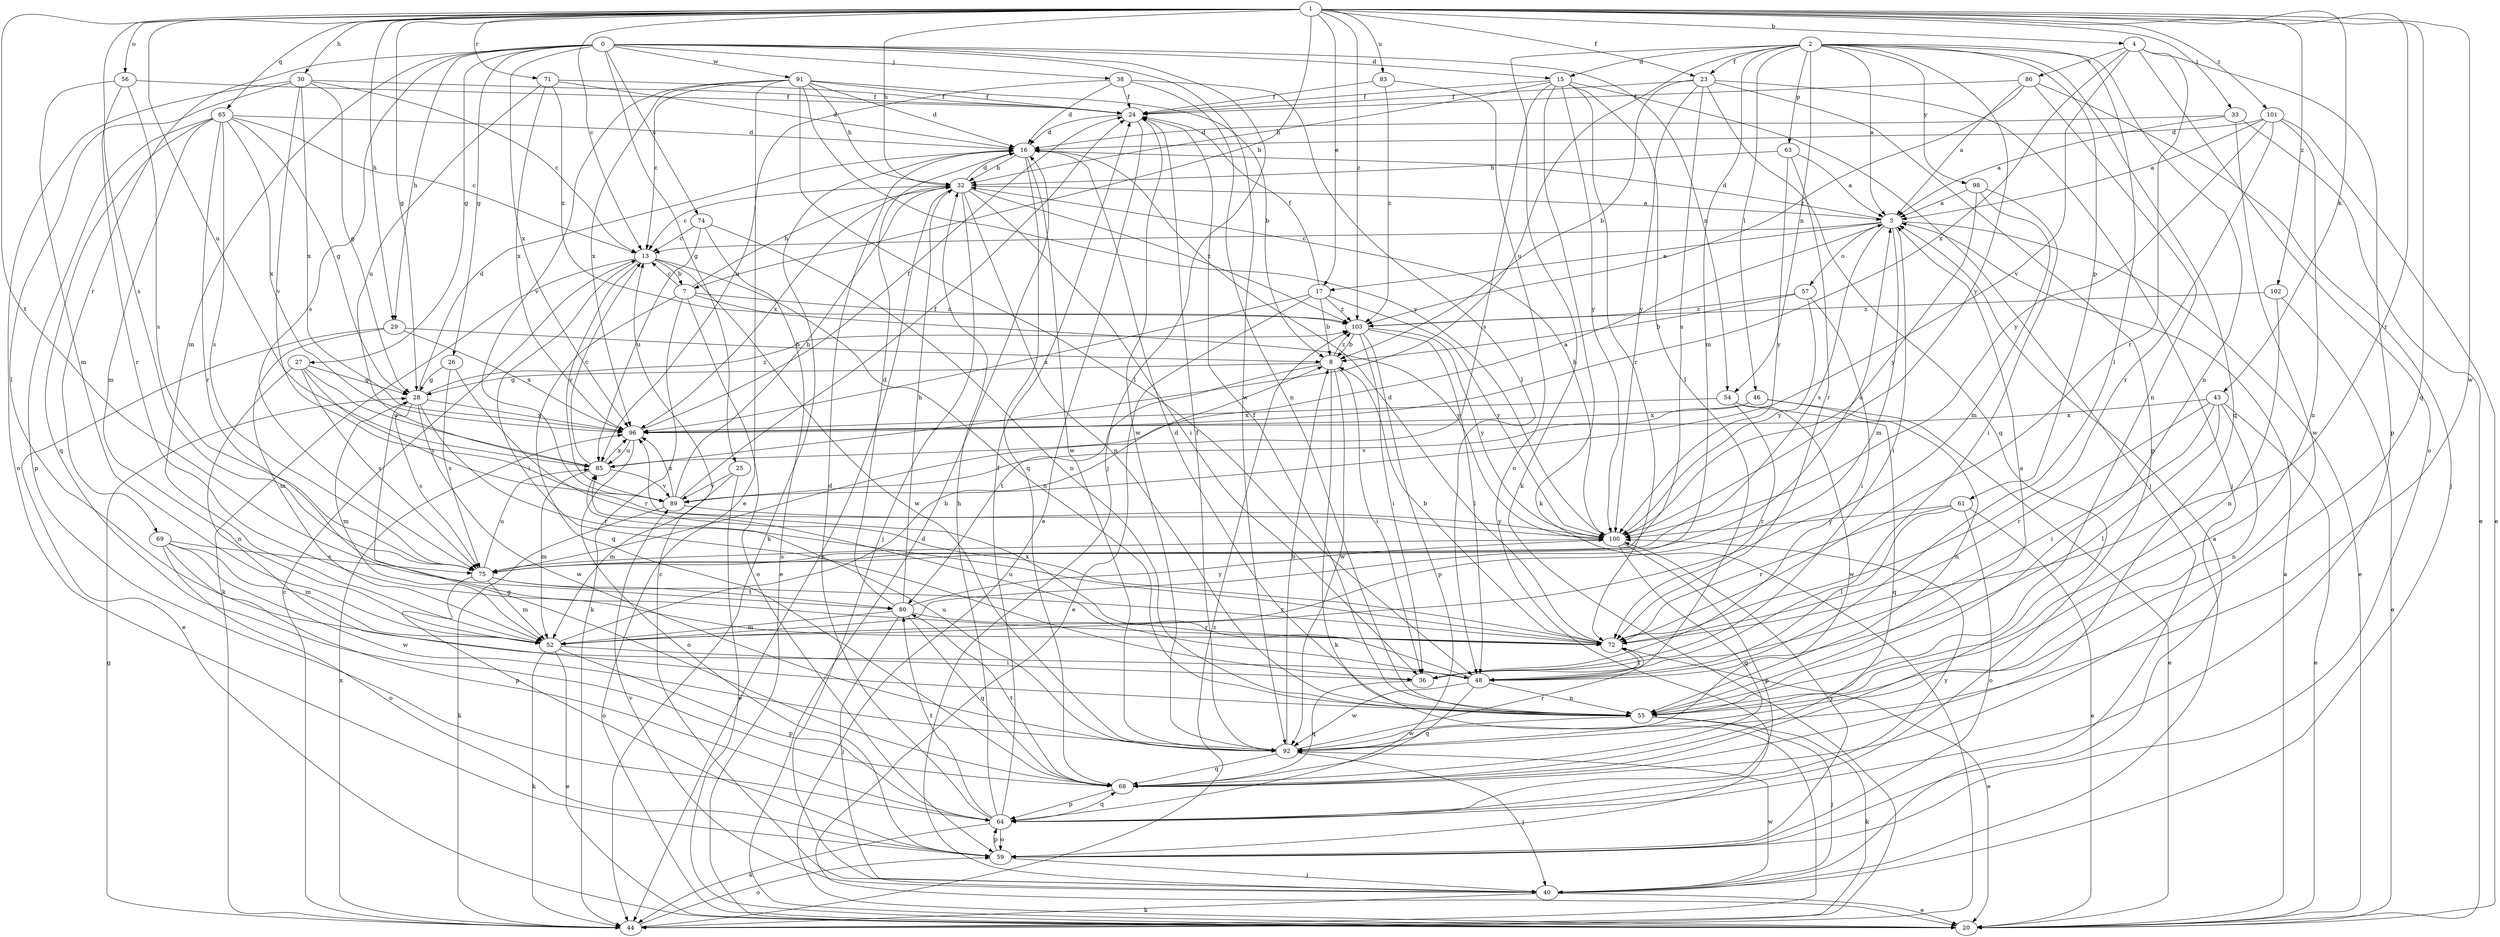 strict digraph  {
0;
1;
2;
3;
4;
7;
8;
13;
15;
16;
17;
20;
23;
24;
25;
26;
27;
28;
29;
30;
32;
33;
36;
38;
40;
43;
44;
46;
48;
52;
54;
55;
56;
57;
59;
61;
63;
64;
65;
68;
69;
71;
72;
74;
75;
80;
83;
85;
86;
89;
91;
92;
96;
98;
100;
101;
102;
103;
0 -> 15  [label=d];
0 -> 25  [label=g];
0 -> 26  [label=g];
0 -> 27  [label=g];
0 -> 29  [label=h];
0 -> 38  [label=j];
0 -> 40  [label=j];
0 -> 52  [label=m];
0 -> 54  [label=n];
0 -> 69  [label=r];
0 -> 74  [label=s];
0 -> 75  [label=s];
0 -> 91  [label=w];
0 -> 92  [label=w];
0 -> 96  [label=x];
1 -> 4  [label=b];
1 -> 7  [label=b];
1 -> 13  [label=c];
1 -> 17  [label=e];
1 -> 23  [label=f];
1 -> 28  [label=g];
1 -> 29  [label=h];
1 -> 30  [label=h];
1 -> 32  [label=h];
1 -> 33  [label=i];
1 -> 43  [label=k];
1 -> 56  [label=o];
1 -> 65  [label=q];
1 -> 68  [label=q];
1 -> 71  [label=r];
1 -> 72  [label=r];
1 -> 75  [label=s];
1 -> 80  [label=t];
1 -> 83  [label=u];
1 -> 85  [label=u];
1 -> 92  [label=w];
1 -> 101  [label=z];
1 -> 102  [label=z];
1 -> 103  [label=z];
2 -> 3  [label=a];
2 -> 15  [label=d];
2 -> 23  [label=f];
2 -> 44  [label=k];
2 -> 46  [label=l];
2 -> 48  [label=l];
2 -> 52  [label=m];
2 -> 54  [label=n];
2 -> 55  [label=n];
2 -> 61  [label=p];
2 -> 63  [label=p];
2 -> 68  [label=q];
2 -> 85  [label=u];
2 -> 98  [label=y];
2 -> 100  [label=y];
3 -> 13  [label=c];
3 -> 16  [label=d];
3 -> 17  [label=e];
3 -> 20  [label=e];
3 -> 36  [label=i];
3 -> 52  [label=m];
3 -> 57  [label=o];
3 -> 75  [label=s];
4 -> 59  [label=o];
4 -> 64  [label=p];
4 -> 72  [label=r];
4 -> 86  [label=v];
4 -> 89  [label=v];
4 -> 96  [label=x];
7 -> 13  [label=c];
7 -> 32  [label=h];
7 -> 44  [label=k];
7 -> 59  [label=o];
7 -> 68  [label=q];
7 -> 100  [label=y];
7 -> 103  [label=z];
8 -> 28  [label=g];
8 -> 36  [label=i];
8 -> 44  [label=k];
8 -> 80  [label=t];
8 -> 92  [label=w];
8 -> 103  [label=z];
13 -> 7  [label=b];
13 -> 36  [label=i];
13 -> 44  [label=k];
13 -> 55  [label=n];
13 -> 89  [label=v];
13 -> 92  [label=w];
15 -> 24  [label=f];
15 -> 32  [label=h];
15 -> 40  [label=j];
15 -> 44  [label=k];
15 -> 48  [label=l];
15 -> 72  [label=r];
15 -> 75  [label=s];
15 -> 100  [label=y];
16 -> 32  [label=h];
16 -> 44  [label=k];
16 -> 68  [label=q];
16 -> 92  [label=w];
17 -> 8  [label=b];
17 -> 20  [label=e];
17 -> 24  [label=f];
17 -> 96  [label=x];
17 -> 100  [label=y];
17 -> 103  [label=z];
20 -> 3  [label=a];
20 -> 16  [label=d];
23 -> 8  [label=b];
23 -> 24  [label=f];
23 -> 40  [label=j];
23 -> 64  [label=p];
23 -> 68  [label=q];
23 -> 75  [label=s];
23 -> 100  [label=y];
24 -> 16  [label=d];
24 -> 20  [label=e];
24 -> 92  [label=w];
25 -> 20  [label=e];
25 -> 52  [label=m];
25 -> 89  [label=v];
26 -> 28  [label=g];
26 -> 72  [label=r];
26 -> 75  [label=s];
27 -> 28  [label=g];
27 -> 55  [label=n];
27 -> 75  [label=s];
27 -> 85  [label=u];
27 -> 100  [label=y];
28 -> 16  [label=d];
28 -> 52  [label=m];
28 -> 72  [label=r];
28 -> 75  [label=s];
28 -> 92  [label=w];
28 -> 96  [label=x];
28 -> 103  [label=z];
29 -> 8  [label=b];
29 -> 20  [label=e];
29 -> 52  [label=m];
29 -> 96  [label=x];
30 -> 13  [label=c];
30 -> 24  [label=f];
30 -> 28  [label=g];
30 -> 48  [label=l];
30 -> 59  [label=o];
30 -> 89  [label=v];
30 -> 96  [label=x];
32 -> 3  [label=a];
32 -> 13  [label=c];
32 -> 16  [label=d];
32 -> 36  [label=i];
32 -> 40  [label=j];
32 -> 44  [label=k];
32 -> 55  [label=n];
32 -> 96  [label=x];
32 -> 103  [label=z];
33 -> 3  [label=a];
33 -> 16  [label=d];
33 -> 20  [label=e];
33 -> 92  [label=w];
36 -> 68  [label=q];
38 -> 16  [label=d];
38 -> 24  [label=f];
38 -> 48  [label=l];
38 -> 55  [label=n];
38 -> 85  [label=u];
40 -> 13  [label=c];
40 -> 20  [label=e];
40 -> 44  [label=k];
40 -> 89  [label=v];
40 -> 92  [label=w];
43 -> 20  [label=e];
43 -> 36  [label=i];
43 -> 48  [label=l];
43 -> 55  [label=n];
43 -> 72  [label=r];
43 -> 96  [label=x];
44 -> 13  [label=c];
44 -> 28  [label=g];
44 -> 59  [label=o];
44 -> 96  [label=x];
44 -> 103  [label=z];
46 -> 20  [label=e];
46 -> 55  [label=n];
46 -> 89  [label=v];
46 -> 96  [label=x];
48 -> 55  [label=n];
48 -> 68  [label=q];
48 -> 85  [label=u];
48 -> 92  [label=w];
48 -> 96  [label=x];
52 -> 8  [label=b];
52 -> 20  [label=e];
52 -> 36  [label=i];
52 -> 44  [label=k];
52 -> 64  [label=p];
54 -> 68  [label=q];
54 -> 72  [label=r];
54 -> 92  [label=w];
54 -> 96  [label=x];
55 -> 3  [label=a];
55 -> 16  [label=d];
55 -> 24  [label=f];
55 -> 40  [label=j];
55 -> 44  [label=k];
55 -> 92  [label=w];
56 -> 24  [label=f];
56 -> 52  [label=m];
56 -> 72  [label=r];
56 -> 75  [label=s];
57 -> 8  [label=b];
57 -> 36  [label=i];
57 -> 100  [label=y];
57 -> 103  [label=z];
59 -> 3  [label=a];
59 -> 40  [label=j];
59 -> 64  [label=p];
59 -> 100  [label=y];
61 -> 20  [label=e];
61 -> 48  [label=l];
61 -> 59  [label=o];
61 -> 72  [label=r];
61 -> 100  [label=y];
63 -> 3  [label=a];
63 -> 32  [label=h];
63 -> 72  [label=r];
63 -> 100  [label=y];
64 -> 16  [label=d];
64 -> 24  [label=f];
64 -> 32  [label=h];
64 -> 44  [label=k];
64 -> 59  [label=o];
64 -> 68  [label=q];
64 -> 80  [label=t];
64 -> 100  [label=y];
65 -> 13  [label=c];
65 -> 16  [label=d];
65 -> 28  [label=g];
65 -> 52  [label=m];
65 -> 64  [label=p];
65 -> 68  [label=q];
65 -> 72  [label=r];
65 -> 75  [label=s];
65 -> 96  [label=x];
68 -> 28  [label=g];
68 -> 64  [label=p];
68 -> 80  [label=t];
69 -> 52  [label=m];
69 -> 59  [label=o];
69 -> 64  [label=p];
69 -> 75  [label=s];
69 -> 92  [label=w];
71 -> 16  [label=d];
71 -> 24  [label=f];
71 -> 85  [label=u];
71 -> 96  [label=x];
71 -> 103  [label=z];
72 -> 8  [label=b];
72 -> 16  [label=d];
72 -> 20  [label=e];
72 -> 48  [label=l];
74 -> 13  [label=c];
74 -> 20  [label=e];
74 -> 55  [label=n];
74 -> 85  [label=u];
75 -> 3  [label=a];
75 -> 52  [label=m];
75 -> 59  [label=o];
75 -> 72  [label=r];
75 -> 80  [label=t];
75 -> 85  [label=u];
80 -> 16  [label=d];
80 -> 32  [label=h];
80 -> 40  [label=j];
80 -> 52  [label=m];
80 -> 68  [label=q];
80 -> 72  [label=r];
80 -> 100  [label=y];
83 -> 24  [label=f];
83 -> 59  [label=o];
83 -> 103  [label=z];
85 -> 3  [label=a];
85 -> 13  [label=c];
85 -> 52  [label=m];
85 -> 89  [label=v];
85 -> 96  [label=x];
86 -> 3  [label=a];
86 -> 24  [label=f];
86 -> 40  [label=j];
86 -> 55  [label=n];
86 -> 103  [label=z];
89 -> 24  [label=f];
89 -> 32  [label=h];
89 -> 44  [label=k];
89 -> 96  [label=x];
89 -> 100  [label=y];
91 -> 8  [label=b];
91 -> 13  [label=c];
91 -> 16  [label=d];
91 -> 20  [label=e];
91 -> 24  [label=f];
91 -> 32  [label=h];
91 -> 48  [label=l];
91 -> 89  [label=v];
91 -> 96  [label=x];
91 -> 100  [label=y];
92 -> 8  [label=b];
92 -> 24  [label=f];
92 -> 40  [label=j];
92 -> 68  [label=q];
92 -> 72  [label=r];
92 -> 85  [label=u];
96 -> 24  [label=f];
96 -> 59  [label=o];
96 -> 85  [label=u];
98 -> 3  [label=a];
98 -> 36  [label=i];
98 -> 52  [label=m];
98 -> 100  [label=y];
100 -> 32  [label=h];
100 -> 64  [label=p];
100 -> 68  [label=q];
100 -> 75  [label=s];
101 -> 3  [label=a];
101 -> 16  [label=d];
101 -> 20  [label=e];
101 -> 55  [label=n];
101 -> 72  [label=r];
101 -> 100  [label=y];
102 -> 20  [label=e];
102 -> 55  [label=n];
102 -> 103  [label=z];
103 -> 8  [label=b];
103 -> 36  [label=i];
103 -> 48  [label=l];
103 -> 64  [label=p];
103 -> 100  [label=y];
}
